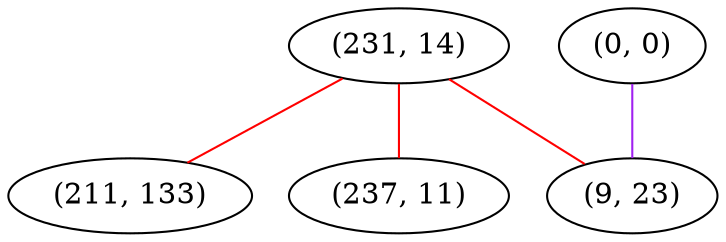 graph "" {
"(231, 14)";
"(211, 133)";
"(237, 11)";
"(0, 0)";
"(9, 23)";
"(231, 14)" -- "(211, 133)"  [color=red, key=0, weight=1];
"(231, 14)" -- "(237, 11)"  [color=red, key=0, weight=1];
"(231, 14)" -- "(9, 23)"  [color=red, key=0, weight=1];
"(0, 0)" -- "(9, 23)"  [color=purple, key=0, weight=4];
}
